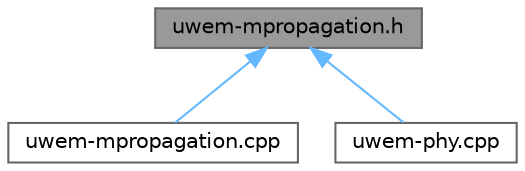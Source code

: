 digraph "uwem-mpropagation.h"
{
 // LATEX_PDF_SIZE
  bgcolor="transparent";
  edge [fontname=Helvetica,fontsize=10,labelfontname=Helvetica,labelfontsize=10];
  node [fontname=Helvetica,fontsize=10,shape=box,height=0.2,width=0.4];
  Node1 [id="Node000001",label="uwem-mpropagation.h",height=0.2,width=0.4,color="gray40", fillcolor="grey60", style="filled", fontcolor="black",tooltip=" "];
  Node1 -> Node2 [id="edge1_Node000001_Node000002",dir="back",color="steelblue1",style="solid",tooltip=" "];
  Node2 [id="Node000002",label="uwem-mpropagation.cpp",height=0.2,width=0.4,color="grey40", fillcolor="white", style="filled",URL="$uwem-mpropagation_8cpp.html",tooltip=" "];
  Node1 -> Node3 [id="edge2_Node000001_Node000003",dir="back",color="steelblue1",style="solid",tooltip=" "];
  Node3 [id="Node000003",label="uwem-phy.cpp",height=0.2,width=0.4,color="grey40", fillcolor="white", style="filled",URL="$uwem-phy_8cpp.html",tooltip="Implementation of UwElectroMagnetic class."];
}
